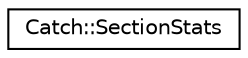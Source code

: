 digraph "Graphical Class Hierarchy"
{
  edge [fontname="Helvetica",fontsize="10",labelfontname="Helvetica",labelfontsize="10"];
  node [fontname="Helvetica",fontsize="10",shape=record];
  rankdir="LR";
  Node1 [label="Catch::SectionStats",height=0.2,width=0.4,color="black", fillcolor="white", style="filled",URL="$dc/d11/structCatch_1_1SectionStats.html"];
}
